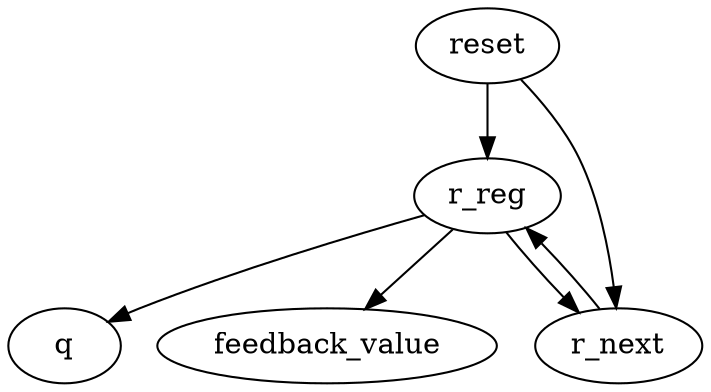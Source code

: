 strict digraph "" {
	r_reg -> q	[weight=1.0];
	r_reg -> r_next	[weight=1.0];
	r_reg -> feedback_value	[weight=1.0];
	r_next -> r_reg	[weight=1.0];
	reset -> r_reg	[weight=2.0];
	reset -> r_next	[weight=1.0];
}
